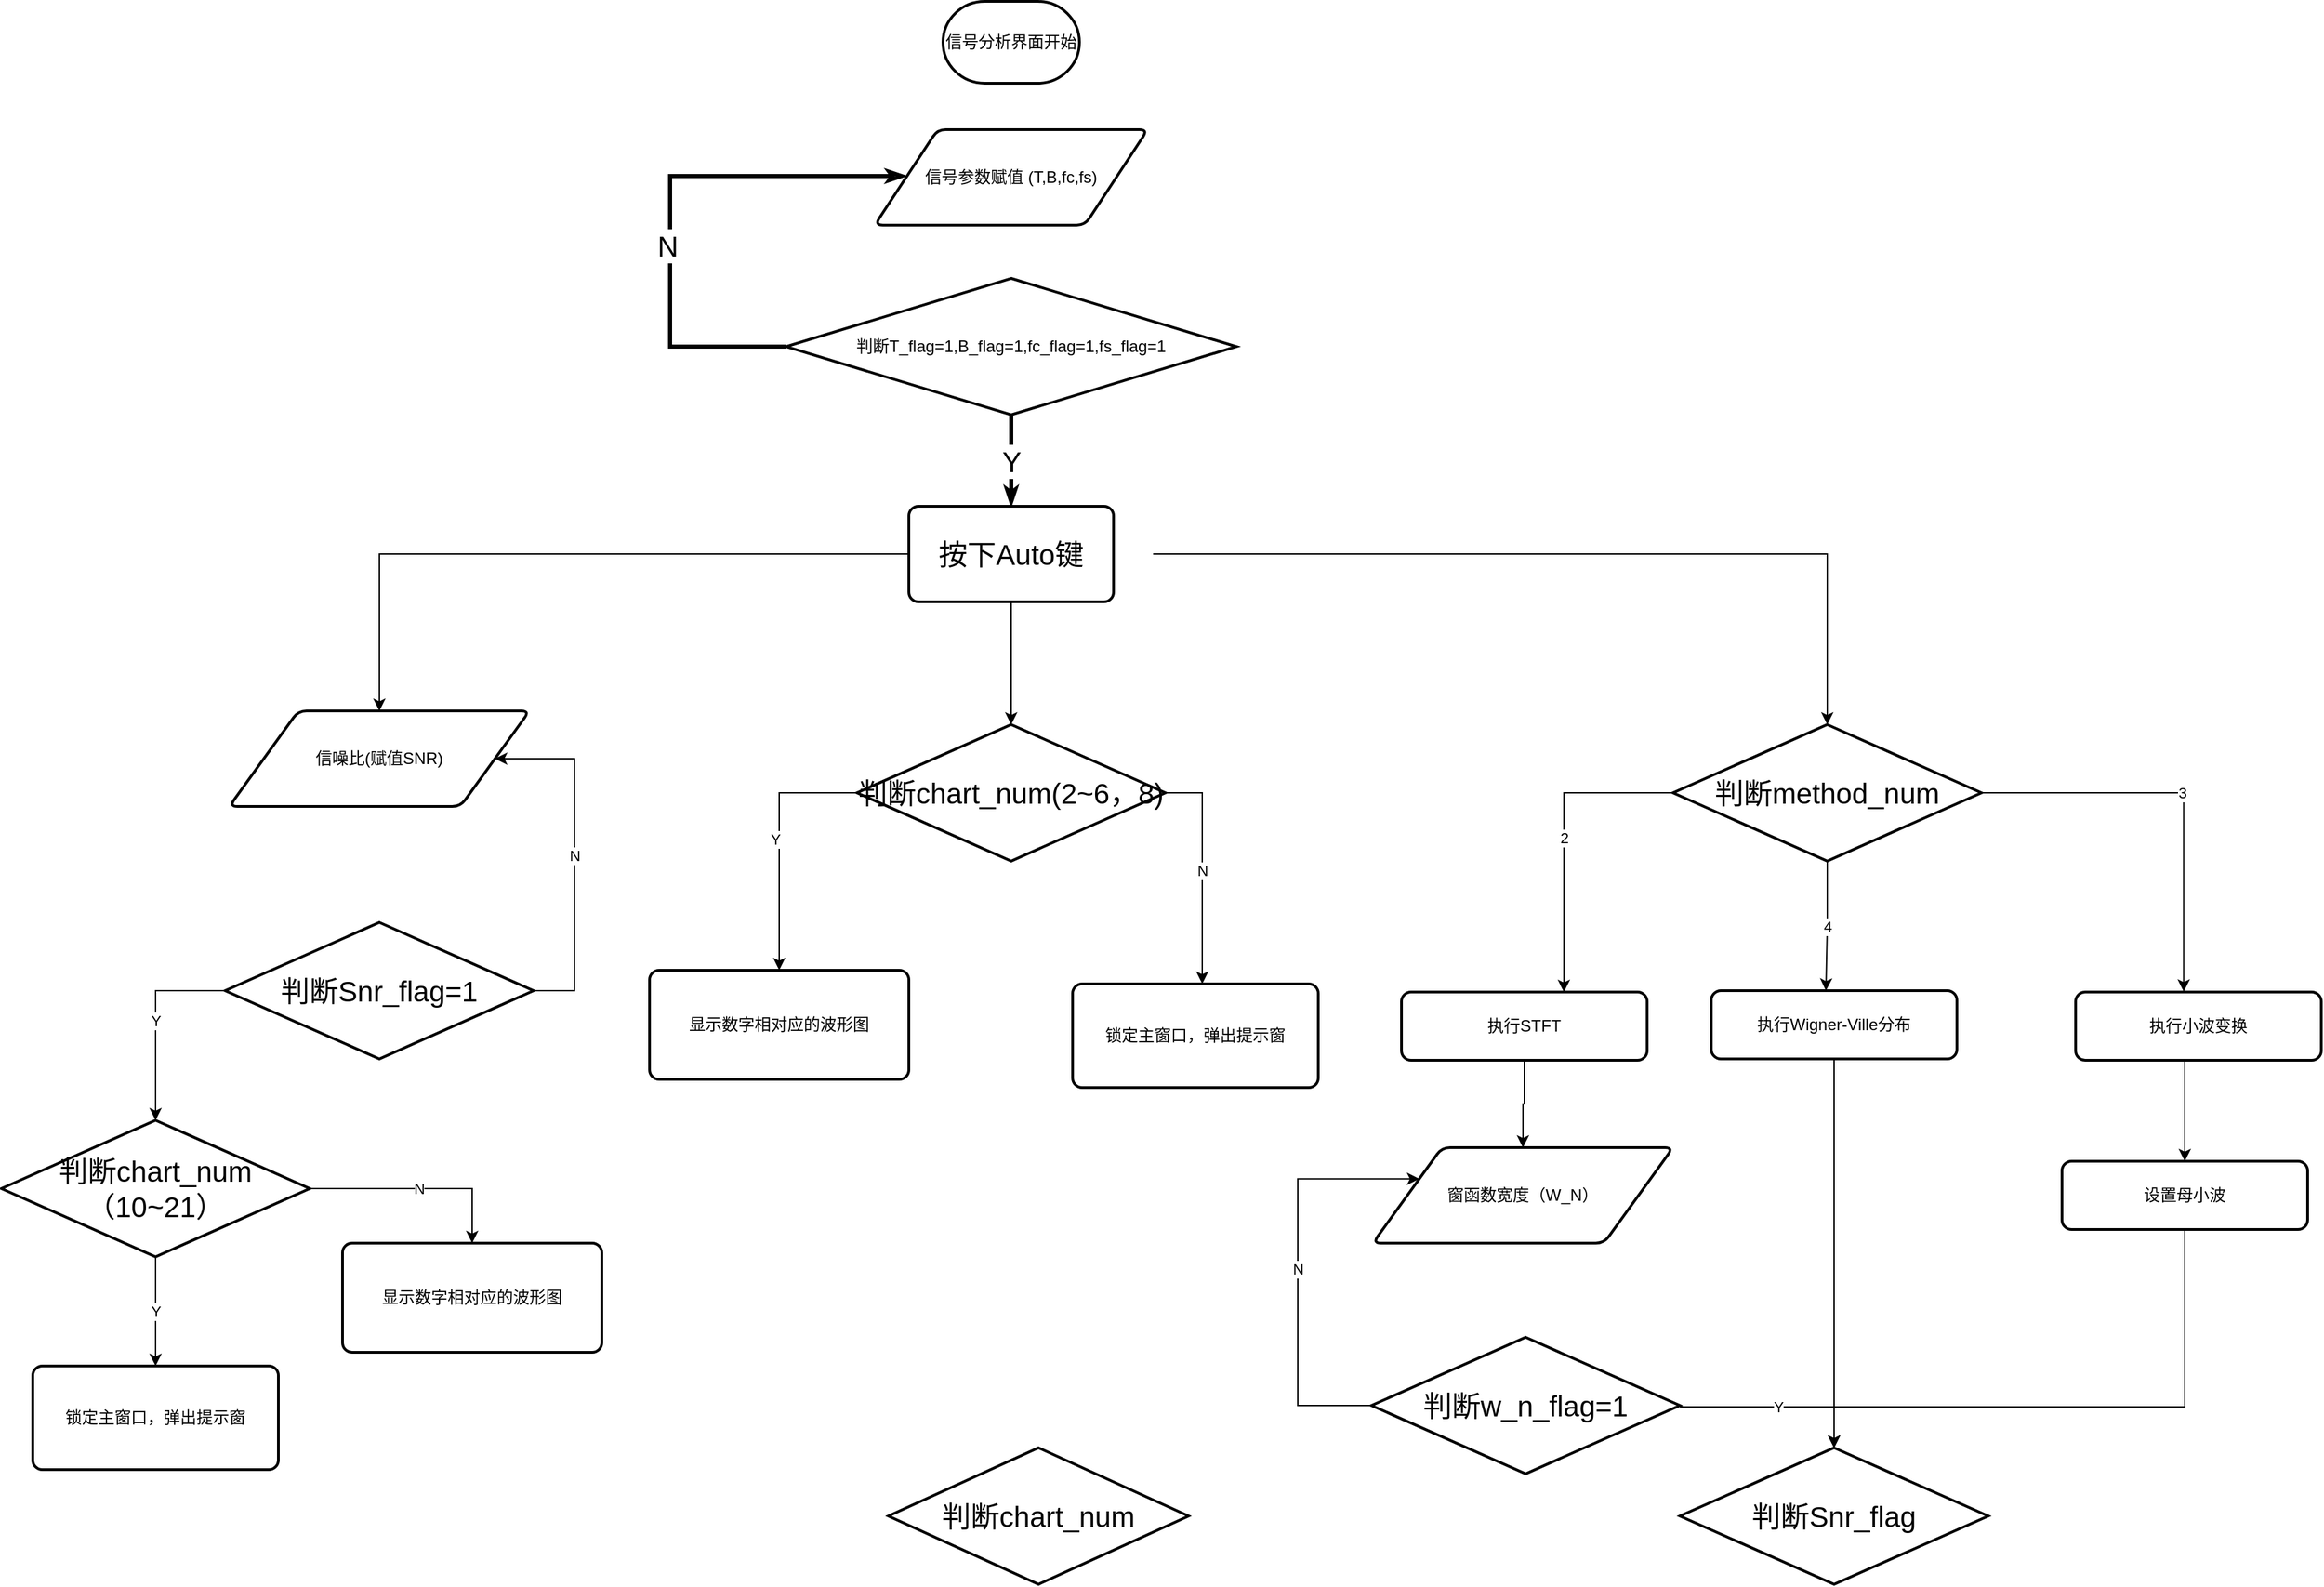 <mxfile version="18.0.4" type="github">
  <diagram id="iDR_Ga6na6gWAw6zO_-4" name="Page-1">
    <mxGraphModel dx="2903" dy="1078" grid="1" gridSize="10" guides="1" tooltips="1" connect="1" arrows="1" fold="1" page="1" pageScale="1" pageWidth="827" pageHeight="1169" math="0" shadow="0">
      <root>
        <mxCell id="0" />
        <mxCell id="1" parent="0" />
        <mxCell id="sKdbtBF5FKqXyuFzoLiL-12" value="信号分析界面开始" style="strokeWidth=2;html=1;shape=mxgraph.flowchart.terminator;whiteSpace=wrap;" parent="1" vertex="1">
          <mxGeometry x="370" y="40" width="100" height="60" as="geometry" />
        </mxCell>
        <mxCell id="sKdbtBF5FKqXyuFzoLiL-13" value="信号参数赋值 (T,B,fc,fs)" style="shape=parallelogram;html=1;strokeWidth=2;perimeter=parallelogramPerimeter;whiteSpace=wrap;rounded=1;arcSize=12;size=0.23;" parent="1" vertex="1">
          <mxGeometry x="320" y="134" width="200" height="70" as="geometry" />
        </mxCell>
        <mxCell id="sKdbtBF5FKqXyuFzoLiL-75" value="Y" style="edgeStyle=orthogonalEdgeStyle;rounded=0;jumpSize=6;orthogonalLoop=1;jettySize=auto;html=1;labelBackgroundColor=default;fontSize=21;endArrow=classicThin;endFill=0;strokeColor=default;strokeWidth=3;" parent="1" source="sKdbtBF5FKqXyuFzoLiL-14" target="sKdbtBF5FKqXyuFzoLiL-74" edge="1">
          <mxGeometry relative="1" as="geometry" />
        </mxCell>
        <mxCell id="sKdbtBF5FKqXyuFzoLiL-14" value="判断T_flag=1,B_flag=1,fc_flag=1,fs_flag=1" style="strokeWidth=2;html=1;shape=mxgraph.flowchart.decision;whiteSpace=wrap;" parent="1" vertex="1">
          <mxGeometry x="255" y="243" width="330" height="100" as="geometry" />
        </mxCell>
        <object label="" id="sKdbtBF5FKqXyuFzoLiL-64">
          <mxCell style="edgeStyle=orthogonalEdgeStyle;rounded=0;orthogonalLoop=1;jettySize=auto;html=1;entryX=0;entryY=0.5;entryDx=0;entryDy=0;strokeWidth=3;endArrow=classicThin;endFill=0;jumpSize=6;strokeColor=default;" parent="1" edge="1">
            <mxGeometry relative="1" as="geometry">
              <mxPoint x="255" y="293" as="sourcePoint" />
              <mxPoint x="343" y="168" as="targetPoint" />
              <Array as="points">
                <mxPoint x="170" y="293" />
                <mxPoint x="170" y="168" />
              </Array>
            </mxGeometry>
          </mxCell>
        </object>
        <mxCell id="sKdbtBF5FKqXyuFzoLiL-65" value="N" style="edgeLabel;html=1;align=center;verticalAlign=middle;resizable=0;points=[];fontSize=21;" parent="sKdbtBF5FKqXyuFzoLiL-64" vertex="1" connectable="0">
          <mxGeometry x="-0.17" y="2" relative="1" as="geometry">
            <mxPoint as="offset" />
          </mxGeometry>
        </mxCell>
        <mxCell id="zoICoRGIBS50A1K_tyUO-7" value="2" style="edgeStyle=orthogonalEdgeStyle;rounded=0;orthogonalLoop=1;jettySize=auto;html=1;" edge="1" parent="1" source="sKdbtBF5FKqXyuFzoLiL-67">
          <mxGeometry relative="1" as="geometry">
            <mxPoint x="825" y="766" as="targetPoint" />
            <Array as="points">
              <mxPoint x="825" y="620" />
            </Array>
          </mxGeometry>
        </mxCell>
        <mxCell id="zoICoRGIBS50A1K_tyUO-8" value="4" style="edgeStyle=orthogonalEdgeStyle;rounded=0;orthogonalLoop=1;jettySize=auto;html=1;" edge="1" parent="1" source="sKdbtBF5FKqXyuFzoLiL-67">
          <mxGeometry relative="1" as="geometry">
            <mxPoint x="1017" y="765" as="targetPoint" />
          </mxGeometry>
        </mxCell>
        <mxCell id="zoICoRGIBS50A1K_tyUO-9" value="3" style="edgeStyle=orthogonalEdgeStyle;rounded=0;orthogonalLoop=1;jettySize=auto;html=1;entryX=0.44;entryY=-0.006;entryDx=0;entryDy=0;entryPerimeter=0;" edge="1" parent="1" source="sKdbtBF5FKqXyuFzoLiL-67" target="zoICoRGIBS50A1K_tyUO-6">
          <mxGeometry relative="1" as="geometry">
            <Array as="points">
              <mxPoint x="1279" y="620" />
            </Array>
          </mxGeometry>
        </mxCell>
        <mxCell id="sKdbtBF5FKqXyuFzoLiL-67" value="判断method_num" style="strokeWidth=2;html=1;shape=mxgraph.flowchart.decision;whiteSpace=wrap;fontSize=21;" parent="1" vertex="1">
          <mxGeometry x="905" y="570" width="226" height="100" as="geometry" />
        </mxCell>
        <mxCell id="zoICoRGIBS50A1K_tyUO-1" style="edgeStyle=orthogonalEdgeStyle;rounded=0;orthogonalLoop=1;jettySize=auto;html=1;entryX=0.5;entryY=0;entryDx=0;entryDy=0;entryPerimeter=0;exitX=1;exitY=0.5;exitDx=0;exitDy=0;" edge="1" parent="1" target="sKdbtBF5FKqXyuFzoLiL-67">
          <mxGeometry relative="1" as="geometry">
            <mxPoint x="524" y="445" as="sourcePoint" />
            <Array as="points">
              <mxPoint x="1018" y="445" />
            </Array>
          </mxGeometry>
        </mxCell>
        <mxCell id="zoICoRGIBS50A1K_tyUO-3" style="edgeStyle=orthogonalEdgeStyle;rounded=0;orthogonalLoop=1;jettySize=auto;html=1;entryX=0.5;entryY=0;entryDx=0;entryDy=0;entryPerimeter=0;" edge="1" parent="1" source="sKdbtBF5FKqXyuFzoLiL-74" target="zoICoRGIBS50A1K_tyUO-2">
          <mxGeometry relative="1" as="geometry" />
        </mxCell>
        <mxCell id="zoICoRGIBS50A1K_tyUO-16" style="edgeStyle=orthogonalEdgeStyle;rounded=0;orthogonalLoop=1;jettySize=auto;html=1;" edge="1" parent="1" source="sKdbtBF5FKqXyuFzoLiL-74" target="zoICoRGIBS50A1K_tyUO-15">
          <mxGeometry relative="1" as="geometry" />
        </mxCell>
        <mxCell id="sKdbtBF5FKqXyuFzoLiL-74" value="按下Auto键" style="rounded=1;whiteSpace=wrap;html=1;absoluteArcSize=1;arcSize=14;strokeWidth=2;fontSize=21;" parent="1" vertex="1">
          <mxGeometry x="345" y="410" width="150" height="70" as="geometry" />
        </mxCell>
        <mxCell id="zoICoRGIBS50A1K_tyUO-11" style="edgeStyle=orthogonalEdgeStyle;rounded=0;orthogonalLoop=1;jettySize=auto;html=1;" edge="1" parent="1" source="zoICoRGIBS50A1K_tyUO-2" target="zoICoRGIBS50A1K_tyUO-10">
          <mxGeometry relative="1" as="geometry">
            <Array as="points">
              <mxPoint x="250" y="620" />
            </Array>
          </mxGeometry>
        </mxCell>
        <mxCell id="zoICoRGIBS50A1K_tyUO-12" value="Y" style="edgeLabel;html=1;align=center;verticalAlign=middle;resizable=0;points=[];" vertex="1" connectable="0" parent="zoICoRGIBS50A1K_tyUO-11">
          <mxGeometry x="-0.029" y="-3" relative="1" as="geometry">
            <mxPoint as="offset" />
          </mxGeometry>
        </mxCell>
        <mxCell id="zoICoRGIBS50A1K_tyUO-14" value="N" style="edgeStyle=orthogonalEdgeStyle;rounded=0;orthogonalLoop=1;jettySize=auto;html=1;" edge="1" parent="1" source="zoICoRGIBS50A1K_tyUO-2" target="zoICoRGIBS50A1K_tyUO-13">
          <mxGeometry relative="1" as="geometry">
            <Array as="points">
              <mxPoint x="560" y="620" />
            </Array>
          </mxGeometry>
        </mxCell>
        <mxCell id="zoICoRGIBS50A1K_tyUO-2" value="判断chart_num(2~6，8)" style="strokeWidth=2;html=1;shape=mxgraph.flowchart.decision;whiteSpace=wrap;fontSize=21;" vertex="1" parent="1">
          <mxGeometry x="307" y="570" width="226" height="100" as="geometry" />
        </mxCell>
        <mxCell id="zoICoRGIBS50A1K_tyUO-54" style="edgeStyle=orthogonalEdgeStyle;rounded=0;orthogonalLoop=1;jettySize=auto;html=1;entryX=0.5;entryY=0;entryDx=0;entryDy=0;" edge="1" parent="1" source="zoICoRGIBS50A1K_tyUO-4" target="zoICoRGIBS50A1K_tyUO-38">
          <mxGeometry relative="1" as="geometry" />
        </mxCell>
        <mxCell id="zoICoRGIBS50A1K_tyUO-4" value="执行STFT" style="rounded=1;whiteSpace=wrap;html=1;absoluteArcSize=1;arcSize=14;strokeWidth=2;" vertex="1" parent="1">
          <mxGeometry x="706" y="766" width="180" height="50" as="geometry" />
        </mxCell>
        <mxCell id="zoICoRGIBS50A1K_tyUO-56" style="edgeStyle=orthogonalEdgeStyle;rounded=0;orthogonalLoop=1;jettySize=auto;html=1;entryX=0.5;entryY=0;entryDx=0;entryDy=0;entryPerimeter=0;" edge="1" parent="1" source="zoICoRGIBS50A1K_tyUO-5" target="zoICoRGIBS50A1K_tyUO-45">
          <mxGeometry relative="1" as="geometry" />
        </mxCell>
        <mxCell id="zoICoRGIBS50A1K_tyUO-5" value="执行Wigner-Ville分布" style="rounded=1;whiteSpace=wrap;html=1;absoluteArcSize=1;arcSize=14;strokeWidth=2;" vertex="1" parent="1">
          <mxGeometry x="933" y="765" width="180" height="50" as="geometry" />
        </mxCell>
        <mxCell id="zoICoRGIBS50A1K_tyUO-58" style="edgeStyle=orthogonalEdgeStyle;rounded=0;orthogonalLoop=1;jettySize=auto;html=1;" edge="1" parent="1" source="zoICoRGIBS50A1K_tyUO-6" target="zoICoRGIBS50A1K_tyUO-52">
          <mxGeometry relative="1" as="geometry">
            <Array as="points">
              <mxPoint x="1280" y="830" />
              <mxPoint x="1280" y="830" />
            </Array>
          </mxGeometry>
        </mxCell>
        <mxCell id="zoICoRGIBS50A1K_tyUO-6" value="执行小波变换" style="rounded=1;whiteSpace=wrap;html=1;absoluteArcSize=1;arcSize=14;strokeWidth=2;" vertex="1" parent="1">
          <mxGeometry x="1200" y="766" width="180" height="50" as="geometry" />
        </mxCell>
        <mxCell id="zoICoRGIBS50A1K_tyUO-10" value="显示数字相对应的波形图" style="rounded=1;whiteSpace=wrap;html=1;absoluteArcSize=1;arcSize=14;strokeWidth=2;" vertex="1" parent="1">
          <mxGeometry x="155" y="750" width="190" height="80" as="geometry" />
        </mxCell>
        <mxCell id="zoICoRGIBS50A1K_tyUO-13" value="锁定主窗口，弹出提示窗" style="rounded=1;whiteSpace=wrap;html=1;absoluteArcSize=1;arcSize=14;strokeWidth=2;" vertex="1" parent="1">
          <mxGeometry x="465" y="760" width="180" height="76" as="geometry" />
        </mxCell>
        <mxCell id="zoICoRGIBS50A1K_tyUO-15" value="信噪比(赋值SNR)" style="shape=parallelogram;html=1;strokeWidth=2;perimeter=parallelogramPerimeter;whiteSpace=wrap;rounded=1;arcSize=12;size=0.23;" vertex="1" parent="1">
          <mxGeometry x="-153" y="560" width="220" height="70" as="geometry" />
        </mxCell>
        <mxCell id="zoICoRGIBS50A1K_tyUO-22" value="N" style="edgeStyle=orthogonalEdgeStyle;rounded=0;orthogonalLoop=1;jettySize=auto;html=1;entryX=1;entryY=0.5;entryDx=0;entryDy=0;exitX=1;exitY=0.5;exitDx=0;exitDy=0;exitPerimeter=0;" edge="1" parent="1" source="zoICoRGIBS50A1K_tyUO-17" target="zoICoRGIBS50A1K_tyUO-15">
          <mxGeometry relative="1" as="geometry">
            <Array as="points">
              <mxPoint x="100" y="765" />
              <mxPoint x="100" y="595" />
            </Array>
          </mxGeometry>
        </mxCell>
        <mxCell id="zoICoRGIBS50A1K_tyUO-27" value="Y" style="edgeStyle=orthogonalEdgeStyle;rounded=0;orthogonalLoop=1;jettySize=auto;html=1;entryX=0.5;entryY=0;entryDx=0;entryDy=0;entryPerimeter=0;" edge="1" parent="1" source="zoICoRGIBS50A1K_tyUO-17" target="zoICoRGIBS50A1K_tyUO-25">
          <mxGeometry relative="1" as="geometry">
            <Array as="points">
              <mxPoint x="-207" y="765" />
            </Array>
          </mxGeometry>
        </mxCell>
        <mxCell id="zoICoRGIBS50A1K_tyUO-17" value="判断Snr_flag=1" style="strokeWidth=2;html=1;shape=mxgraph.flowchart.decision;whiteSpace=wrap;fontSize=21;" vertex="1" parent="1">
          <mxGeometry x="-156" y="715" width="226" height="100" as="geometry" />
        </mxCell>
        <mxCell id="zoICoRGIBS50A1K_tyUO-23" value="显示数字相对应的波形图" style="rounded=1;whiteSpace=wrap;html=1;absoluteArcSize=1;arcSize=14;strokeWidth=2;" vertex="1" parent="1">
          <mxGeometry x="-70" y="950" width="190" height="80" as="geometry" />
        </mxCell>
        <mxCell id="zoICoRGIBS50A1K_tyUO-28" value="N" style="edgeStyle=orthogonalEdgeStyle;rounded=0;orthogonalLoop=1;jettySize=auto;html=1;entryX=0.5;entryY=0;entryDx=0;entryDy=0;" edge="1" parent="1" source="zoICoRGIBS50A1K_tyUO-25" target="zoICoRGIBS50A1K_tyUO-23">
          <mxGeometry relative="1" as="geometry" />
        </mxCell>
        <mxCell id="zoICoRGIBS50A1K_tyUO-30" value="Y" style="edgeStyle=orthogonalEdgeStyle;rounded=0;orthogonalLoop=1;jettySize=auto;html=1;" edge="1" parent="1" source="zoICoRGIBS50A1K_tyUO-25" target="zoICoRGIBS50A1K_tyUO-29">
          <mxGeometry relative="1" as="geometry" />
        </mxCell>
        <mxCell id="zoICoRGIBS50A1K_tyUO-25" value="判断chart_num（10~21）" style="strokeWidth=2;html=1;shape=mxgraph.flowchart.decision;whiteSpace=wrap;fontSize=21;" vertex="1" parent="1">
          <mxGeometry x="-320" y="860" width="226" height="100" as="geometry" />
        </mxCell>
        <mxCell id="zoICoRGIBS50A1K_tyUO-29" value="锁定主窗口，弹出提示窗" style="rounded=1;whiteSpace=wrap;html=1;absoluteArcSize=1;arcSize=14;strokeWidth=2;" vertex="1" parent="1">
          <mxGeometry x="-297" y="1040" width="180" height="76" as="geometry" />
        </mxCell>
        <mxCell id="zoICoRGIBS50A1K_tyUO-31" value="判断chart_num" style="strokeWidth=2;html=1;shape=mxgraph.flowchart.decision;whiteSpace=wrap;fontSize=21;" vertex="1" parent="1">
          <mxGeometry x="330" y="1100" width="220" height="100" as="geometry" />
        </mxCell>
        <mxCell id="zoICoRGIBS50A1K_tyUO-38" value="窗函数宽度（W_N）" style="shape=parallelogram;html=1;strokeWidth=2;perimeter=parallelogramPerimeter;whiteSpace=wrap;rounded=1;arcSize=12;size=0.23;" vertex="1" parent="1">
          <mxGeometry x="685" y="880" width="220" height="70" as="geometry" />
        </mxCell>
        <mxCell id="zoICoRGIBS50A1K_tyUO-49" value="N" style="edgeStyle=orthogonalEdgeStyle;rounded=0;orthogonalLoop=1;jettySize=auto;html=1;entryX=0;entryY=0.25;entryDx=0;entryDy=0;exitX=0;exitY=0.5;exitDx=0;exitDy=0;exitPerimeter=0;" edge="1" parent="1" source="zoICoRGIBS50A1K_tyUO-41" target="zoICoRGIBS50A1K_tyUO-38">
          <mxGeometry relative="1" as="geometry">
            <Array as="points">
              <mxPoint x="630" y="1069" />
              <mxPoint x="630" y="903" />
            </Array>
          </mxGeometry>
        </mxCell>
        <mxCell id="zoICoRGIBS50A1K_tyUO-55" value="Y" style="edgeStyle=orthogonalEdgeStyle;rounded=0;orthogonalLoop=1;jettySize=auto;html=1;entryX=0.5;entryY=0;entryDx=0;entryDy=0;entryPerimeter=0;" edge="1" parent="1" source="zoICoRGIBS50A1K_tyUO-41" target="zoICoRGIBS50A1K_tyUO-45">
          <mxGeometry relative="1" as="geometry">
            <Array as="points">
              <mxPoint x="1023" y="1070" />
            </Array>
          </mxGeometry>
        </mxCell>
        <mxCell id="zoICoRGIBS50A1K_tyUO-41" value="判断w_n_flag=1" style="strokeWidth=2;html=1;shape=mxgraph.flowchart.decision;whiteSpace=wrap;fontSize=21;" vertex="1" parent="1">
          <mxGeometry x="684" y="1019" width="226" height="100" as="geometry" />
        </mxCell>
        <mxCell id="zoICoRGIBS50A1K_tyUO-45" value="判断Snr_flag" style="strokeWidth=2;html=1;shape=mxgraph.flowchart.decision;whiteSpace=wrap;fontSize=21;" vertex="1" parent="1">
          <mxGeometry x="910" y="1100" width="226" height="100" as="geometry" />
        </mxCell>
        <mxCell id="zoICoRGIBS50A1K_tyUO-59" style="edgeStyle=orthogonalEdgeStyle;rounded=0;orthogonalLoop=1;jettySize=auto;html=1;entryX=0.5;entryY=0;entryDx=0;entryDy=0;entryPerimeter=0;" edge="1" parent="1" source="zoICoRGIBS50A1K_tyUO-52" target="zoICoRGIBS50A1K_tyUO-45">
          <mxGeometry relative="1" as="geometry">
            <Array as="points">
              <mxPoint x="1280" y="1070" />
              <mxPoint x="1023" y="1070" />
            </Array>
          </mxGeometry>
        </mxCell>
        <mxCell id="zoICoRGIBS50A1K_tyUO-52" value="设置母小波" style="rounded=1;whiteSpace=wrap;html=1;absoluteArcSize=1;arcSize=14;strokeWidth=2;" vertex="1" parent="1">
          <mxGeometry x="1190" y="890" width="180" height="50" as="geometry" />
        </mxCell>
      </root>
    </mxGraphModel>
  </diagram>
</mxfile>
